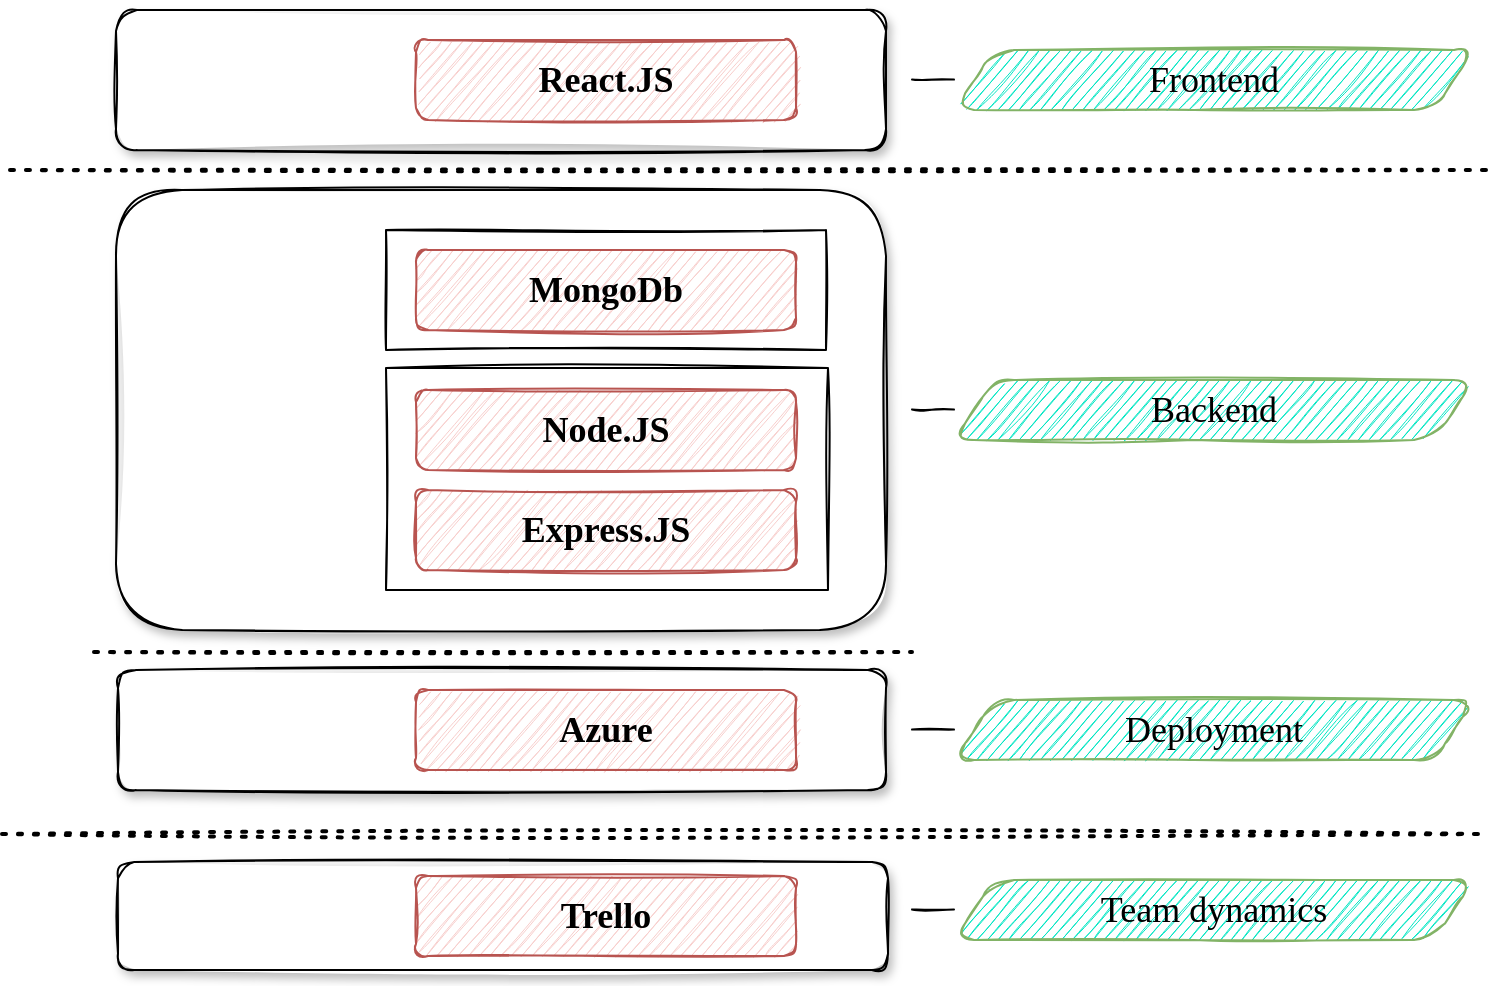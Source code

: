 <mxfile version="20.4.0" type="device" pages="3"><diagram id="9asnx8hWDnWMvOFy-ei0" name="Page-1"><mxGraphModel dx="1422" dy="768" grid="0" gridSize="10" guides="1" tooltips="1" connect="1" arrows="1" fold="1" page="1" pageScale="1" pageWidth="827" pageHeight="1169" math="0" shadow="0"><root><mxCell id="0"/><mxCell id="1" parent="0"/><mxCell id="j2uTAKdfjgqz9V_ZwmfB-5" value="" style="rounded=1;whiteSpace=wrap;html=1;fontSize=18;sketch=1;fontFamily=Garamond;glass=0;shadow=1;" vertex="1" parent="1"><mxGeometry x="101" y="516" width="385" height="220" as="geometry"/></mxCell><mxCell id="j2uTAKdfjgqz9V_ZwmfB-33" value="" style="rounded=0;whiteSpace=wrap;html=1;fontSize=18;sketch=1;fontFamily=Garamond;" vertex="1" parent="1"><mxGeometry x="236" y="605" width="221" height="111" as="geometry"/></mxCell><mxCell id="j2uTAKdfjgqz9V_ZwmfB-3" value="&lt;b&gt;&lt;font style=&quot;font-size: 18px;&quot;&gt;Node.JS&lt;/font&gt;&lt;/b&gt;" style="rounded=1;whiteSpace=wrap;html=1;sketch=1;fillColor=#f8cecc;strokeColor=#b85450;fontFamily=Garamond;" vertex="1" parent="1"><mxGeometry x="251" y="616" width="190" height="40" as="geometry"/></mxCell><mxCell id="j2uTAKdfjgqz9V_ZwmfB-4" value="&lt;b&gt;&lt;font style=&quot;font-size: 18px;&quot;&gt;Express.JS&lt;/font&gt;&lt;/b&gt;" style="rounded=1;whiteSpace=wrap;html=1;sketch=1;fillColor=#f8cecc;strokeColor=#b85450;fontFamily=Garamond;" vertex="1" parent="1"><mxGeometry x="251" y="666" width="190" height="40" as="geometry"/></mxCell><mxCell id="j2uTAKdfjgqz9V_ZwmfB-6" value="" style="rounded=1;whiteSpace=wrap;html=1;fontSize=18;sketch=1;fontFamily=Garamond;shadow=1;" vertex="1" parent="1"><mxGeometry x="101" y="426" width="385" height="70" as="geometry"/></mxCell><mxCell id="j2uTAKdfjgqz9V_ZwmfB-1" value="&lt;b&gt;&lt;font style=&quot;font-size: 18px;&quot;&gt;React.JS&lt;/font&gt;&lt;/b&gt;" style="rounded=1;whiteSpace=wrap;html=1;sketch=1;fillColor=#f8cecc;strokeColor=#b85450;fontFamily=Garamond;" vertex="1" parent="1"><mxGeometry x="251" y="441" width="190" height="40" as="geometry"/></mxCell><mxCell id="j2uTAKdfjgqz9V_ZwmfB-7" value="" style="endArrow=none;html=1;rounded=0;fontSize=18;sketch=1;fontFamily=Garamond;" edge="1" parent="1"><mxGeometry width="50" height="50" relative="1" as="geometry"><mxPoint x="499" y="625.8" as="sourcePoint"/><mxPoint x="520" y="625.8" as="targetPoint"/></mxGeometry></mxCell><mxCell id="j2uTAKdfjgqz9V_ZwmfB-8" value="Backend" style="shape=parallelogram;perimeter=parallelogramPerimeter;whiteSpace=wrap;html=1;fixedSize=1;fontSize=18;sketch=1;fillColor=#00E6C3;strokeColor=#82b366;fontFamily=Garamond;rounded=1;" vertex="1" parent="1"><mxGeometry x="520" y="611" width="260" height="30" as="geometry"/></mxCell><mxCell id="j2uTAKdfjgqz9V_ZwmfB-9" value="Frontend" style="shape=parallelogram;perimeter=parallelogramPerimeter;whiteSpace=wrap;html=1;fixedSize=1;fontSize=18;sketch=1;fillColor=#00E6C3;strokeColor=#82b366;fontFamily=Garamond;rounded=1;" vertex="1" parent="1"><mxGeometry x="520" y="446" width="260" height="30" as="geometry"/></mxCell><mxCell id="j2uTAKdfjgqz9V_ZwmfB-11" value="" style="endArrow=none;html=1;rounded=0;fontSize=18;sketch=1;fontFamily=Garamond;" edge="1" parent="1"><mxGeometry width="50" height="50" relative="1" as="geometry"><mxPoint x="499" y="460.8" as="sourcePoint"/><mxPoint x="520" y="460.8" as="targetPoint"/></mxGeometry></mxCell><mxCell id="j2uTAKdfjgqz9V_ZwmfB-12" value="" style="rounded=1;whiteSpace=wrap;html=1;fontSize=18;sketch=1;fontFamily=Garamond;shadow=1;" vertex="1" parent="1"><mxGeometry x="102" y="756" width="384" height="60" as="geometry"/></mxCell><mxCell id="j2uTAKdfjgqz9V_ZwmfB-13" value="" style="rounded=0;whiteSpace=wrap;html=1;fontSize=18;sketch=1;fontFamily=Garamond;" vertex="1" parent="1"><mxGeometry x="236" y="536" width="220" height="60" as="geometry"/></mxCell><mxCell id="j2uTAKdfjgqz9V_ZwmfB-2" value="&lt;b&gt;&lt;font style=&quot;font-size: 18px;&quot;&gt;MongoDb&lt;/font&gt;&lt;/b&gt;" style="rounded=1;whiteSpace=wrap;html=1;sketch=1;fillColor=#f8cecc;strokeColor=#b85450;fontFamily=Garamond;" vertex="1" parent="1"><mxGeometry x="251" y="546" width="190" height="40" as="geometry"/></mxCell><mxCell id="j2uTAKdfjgqz9V_ZwmfB-15" value="&lt;b&gt;&lt;font style=&quot;font-size: 18px;&quot;&gt;Azure&lt;/font&gt;&lt;/b&gt;" style="rounded=1;whiteSpace=wrap;html=1;sketch=1;fillColor=#f8cecc;strokeColor=#b85450;fontFamily=Garamond;" vertex="1" parent="1"><mxGeometry x="251" y="766" width="190" height="40" as="geometry"/></mxCell><mxCell id="j2uTAKdfjgqz9V_ZwmfB-16" value="" style="endArrow=none;html=1;rounded=0;fontSize=18;sketch=1;fontFamily=Garamond;" edge="1" parent="1"><mxGeometry width="50" height="50" relative="1" as="geometry"><mxPoint x="499" y="785.8" as="sourcePoint"/><mxPoint x="520" y="785.8" as="targetPoint"/></mxGeometry></mxCell><mxCell id="j2uTAKdfjgqz9V_ZwmfB-17" value="Deployment" style="shape=parallelogram;perimeter=parallelogramPerimeter;whiteSpace=wrap;html=1;fixedSize=1;fontSize=18;sketch=1;fillColor=#00E6C3;strokeColor=#82b366;fontFamily=Garamond;rounded=1;" vertex="1" parent="1"><mxGeometry x="520" y="771" width="260" height="30" as="geometry"/></mxCell><mxCell id="j2uTAKdfjgqz9V_ZwmfB-18" value="" style="endArrow=none;dashed=1;html=1;dashPattern=1 3;strokeWidth=2;rounded=0;fontSize=18;sketch=1;fontFamily=Garamond;" edge="1" parent="1"><mxGeometry width="50" height="50" relative="1" as="geometry"><mxPoint x="48" y="506" as="sourcePoint"/><mxPoint x="786" y="506" as="targetPoint"/></mxGeometry></mxCell><mxCell id="j2uTAKdfjgqz9V_ZwmfB-19" value="" style="shape=image;verticalLabelPosition=bottom;labelBackgroundColor=default;verticalAlign=top;aspect=fixed;imageAspect=0;image=https://www.bairesdev.com/wp-content/uploads/2021/07/Expressjs.svg;sketch=1;fontFamily=Garamond;" vertex="1" parent="1"><mxGeometry x="133.85" y="634" width="79.51" height="50" as="geometry"/></mxCell><mxCell id="j2uTAKdfjgqz9V_ZwmfB-20" value="" style="shape=image;verticalLabelPosition=bottom;labelBackgroundColor=default;verticalAlign=top;aspect=fixed;imageAspect=0;image=https://upload.wikimedia.org/wikipedia/commons/thumb/9/93/MongoDB_Logo.svg/2560px-MongoDB_Logo.svg.png;sketch=1;fontFamily=Garamond;" vertex="1" parent="1"><mxGeometry x="120" y="551.57" width="107.2" height="28.86" as="geometry"/></mxCell><mxCell id="j2uTAKdfjgqz9V_ZwmfB-21" value="" style="rounded=1;whiteSpace=wrap;html=1;fontSize=18;sketch=1;fontFamily=Garamond;shadow=1;" vertex="1" parent="1"><mxGeometry x="102" y="852" width="385" height="54" as="geometry"/></mxCell><mxCell id="j2uTAKdfjgqz9V_ZwmfB-25" value="" style="shape=image;verticalLabelPosition=bottom;labelBackgroundColor=default;verticalAlign=top;aspect=fixed;imageAspect=0;image=https://assets.website-files.com/60d251a34163cf29e1220806/610ccf8b080e59622903db0e_react_logo.png;sketch=1;fontFamily=Garamond;" vertex="1" parent="1"><mxGeometry x="144.1" y="431.5" width="59" height="59" as="geometry"/></mxCell><mxCell id="j2uTAKdfjgqz9V_ZwmfB-27" value="" style="shape=image;verticalLabelPosition=bottom;labelBackgroundColor=default;verticalAlign=top;aspect=fixed;imageAspect=0;image=https://swimburger.net/media/ppnn3pcl/azure.png;sketch=1;fontFamily=Garamond;" vertex="1" parent="1"><mxGeometry x="150.57" y="762.97" width="46.07" height="46.07" as="geometry"/></mxCell><mxCell id="j2uTAKdfjgqz9V_ZwmfB-28" value="" style="endArrow=none;dashed=1;html=1;dashPattern=1 3;strokeWidth=2;rounded=0;fontSize=18;sketch=1;fontFamily=Garamond;" edge="1" parent="1"><mxGeometry width="50" height="50" relative="1" as="geometry"><mxPoint x="44" y="838" as="sourcePoint"/><mxPoint x="782" y="838" as="targetPoint"/></mxGeometry></mxCell><mxCell id="j2uTAKdfjgqz9V_ZwmfB-29" value="&lt;b&gt;&lt;font style=&quot;font-size: 18px;&quot;&gt;Trello&lt;/font&gt;&lt;/b&gt;" style="rounded=1;whiteSpace=wrap;html=1;sketch=1;fillColor=#f8cecc;strokeColor=#b85450;fontFamily=Garamond;" vertex="1" parent="1"><mxGeometry x="251" y="859" width="190" height="40" as="geometry"/></mxCell><mxCell id="j2uTAKdfjgqz9V_ZwmfB-30" value="" style="endArrow=none;html=1;rounded=0;fontSize=18;sketch=1;fontFamily=Garamond;" edge="1" parent="1"><mxGeometry width="50" height="50" relative="1" as="geometry"><mxPoint x="499" y="875.8" as="sourcePoint"/><mxPoint x="520.0" y="875.8" as="targetPoint"/></mxGeometry></mxCell><mxCell id="j2uTAKdfjgqz9V_ZwmfB-31" value="Team dynamics" style="shape=parallelogram;perimeter=parallelogramPerimeter;whiteSpace=wrap;html=1;fixedSize=1;fontSize=18;sketch=1;fillColor=#00E6C3;strokeColor=#82b366;fontFamily=Garamond;rounded=1;" vertex="1" parent="1"><mxGeometry x="520" y="861" width="260" height="30" as="geometry"/></mxCell><mxCell id="j2uTAKdfjgqz9V_ZwmfB-32" value="" style="shape=image;verticalLabelPosition=bottom;labelBackgroundColor=default;verticalAlign=top;aspect=fixed;imageAspect=0;image=https://images.g2crowd.com/uploads/product/image/large_detail/large_detail_b748e1a9feac220d506734f2a6a69a51/trello.png;sketch=1;fontFamily=Garamond;" vertex="1" parent="1"><mxGeometry x="149.6" y="852" width="48" height="48" as="geometry"/></mxCell><mxCell id="aJ0O2X55mIKO96WS-Qau-1" value="" style="endArrow=none;dashed=1;html=1;dashPattern=1 3;strokeWidth=2;rounded=0;fontSize=18;sketch=1;fontFamily=Garamond;" edge="1" parent="1"><mxGeometry width="50" height="50" relative="1" as="geometry"><mxPoint x="90" y="747" as="sourcePoint"/><mxPoint x="499" y="747" as="targetPoint"/></mxGeometry></mxCell></root></mxGraphModel></diagram><diagram id="EMot8IaakmlNgkNY0k0t" name="Page-2"><mxGraphModel dx="1178" dy="637" grid="0" gridSize="10" guides="1" tooltips="1" connect="1" arrows="1" fold="1" page="1" pageScale="1" pageWidth="827" pageHeight="1169" math="0" shadow="0"><root><mxCell id="0"/><mxCell id="1" parent="0"/><mxCell id="2jVtrR-voaukKNCwFpKV-1" value="App" style="rounded=1;whiteSpace=wrap;html=1;fontSize=18;sketch=1;fillColor=#cdeb8b;strokeColor=#36393d;fontFamily=Garamond;" vertex="1" parent="1"><mxGeometry x="315" y="98" width="88" height="34" as="geometry"/></mxCell><mxCell id="2jVtrR-voaukKNCwFpKV-37" value="UserServices" style="swimlane;fontStyle=0;childLayout=stackLayout;horizontal=1;startSize=30;horizontalStack=0;resizeParent=1;resizeParentMax=0;resizeLast=0;collapsible=1;marginBottom=0;fontSize=12;rounded=1;sketch=1;fillColor=#cdeb8b;strokeColor=#36393d;fontFamily=Garamond;" vertex="1" parent="1"><mxGeometry x="295" y="478" width="264" height="73" as="geometry"><mxRectangle x="163" y="472" width="116" height="30" as="alternateBounds"/></mxGeometry></mxCell><mxCell id="2jVtrR-voaukKNCwFpKV-38" value="+ registerUser({email, name, password})" style="text;strokeColor=#36393d;fillColor=#cdeb8b;align=left;verticalAlign=middle;spacingLeft=4;spacingRight=4;overflow=hidden;points=[[0,0.5],[1,0.5]];portConstraint=eastwest;rotatable=0;fontSize=11;fontStyle=3;rounded=1;sketch=1;fontFamily=Garamond;" vertex="1" parent="2jVtrR-voaukKNCwFpKV-37"><mxGeometry y="30" width="264" height="23" as="geometry"/></mxCell><mxCell id="2jVtrR-voaukKNCwFpKV-39" value="+ LoginUser({email, password})" style="text;strokeColor=#36393d;fillColor=#cdeb8b;align=left;verticalAlign=middle;spacingLeft=4;spacingRight=4;overflow=hidden;points=[[0,0.5],[1,0.5]];portConstraint=eastwest;rotatable=0;fontSize=11;fontStyle=3;rounded=1;sketch=1;fontFamily=Garamond;" vertex="1" parent="2jVtrR-voaukKNCwFpKV-37"><mxGeometry y="53" width="264" height="20" as="geometry"/></mxCell><mxCell id="2jVtrR-voaukKNCwFpKV-45" value="ProductServices" style="swimlane;fontStyle=0;childLayout=stackLayout;horizontal=1;startSize=30;horizontalStack=0;resizeParent=1;resizeParentMax=0;resizeLast=0;collapsible=1;marginBottom=0;fontSize=12;rounded=1;sketch=1;fillColor=#cdeb8b;strokeColor=#36393d;fontFamily=Garamond;" vertex="1" parent="1"><mxGeometry x="578" y="478" width="224" height="88" as="geometry"><mxRectangle x="555" y="470" width="116" height="30" as="alternateBounds"/></mxGeometry></mxCell><mxCell id="2jVtrR-voaukKNCwFpKV-46" value="+ getAllProducts()" style="text;strokeColor=#36393d;fillColor=#cdeb8b;align=left;verticalAlign=middle;spacingLeft=4;spacingRight=4;overflow=hidden;points=[[0,0.5],[1,0.5]];portConstraint=eastwest;rotatable=0;fontSize=11;fontStyle=3;rounded=1;sketch=1;fontFamily=Garamond;" vertex="1" parent="2jVtrR-voaukKNCwFpKV-45"><mxGeometry y="30" width="224" height="20" as="geometry"/></mxCell><mxCell id="2jVtrR-voaukKNCwFpKV-47" value="+ getProductByNameAndID({name, id})" style="text;strokeColor=#36393d;fillColor=#cdeb8b;align=left;verticalAlign=middle;spacingLeft=4;spacingRight=4;overflow=hidden;points=[[0,0.5],[1,0.5]];portConstraint=eastwest;rotatable=0;fontSize=11;fontStyle=3;rounded=1;sketch=1;fontFamily=Garamond;" vertex="1" parent="2jVtrR-voaukKNCwFpKV-45"><mxGeometry y="50" width="224" height="18" as="geometry"/></mxCell><mxCell id="2jVtrR-voaukKNCwFpKV-48" value="+ filter(term)" style="text;strokeColor=#36393d;fillColor=#cdeb8b;align=left;verticalAlign=middle;spacingLeft=4;spacingRight=4;overflow=hidden;points=[[0,0.5],[1,0.5]];portConstraint=eastwest;rotatable=0;fontSize=11;fontStyle=3;rounded=1;sketch=1;fontFamily=Garamond;" vertex="1" parent="2jVtrR-voaukKNCwFpKV-45"><mxGeometry y="68" width="224" height="20" as="geometry"/></mxCell><mxCell id="2jVtrR-voaukKNCwFpKV-49" value="'/api/users'" style="text;html=1;align=center;verticalAlign=middle;resizable=0;points=[];autosize=1;strokeColor=#36393d;fillColor=#cdeb8b;fontSize=11;rounded=1;sketch=1;fontFamily=Garamond;" vertex="1" parent="1"><mxGeometry x="393.5" y="199" width="67" height="25" as="geometry"/></mxCell><mxCell id="2jVtrR-voaukKNCwFpKV-50" value="" style="endArrow=none;dashed=1;html=1;dashPattern=1 3;strokeWidth=2;rounded=1;fontSize=13;entryX=0.455;entryY=0.987;entryDx=0;entryDy=0;entryPerimeter=0;exitX=0.54;exitY=-0.079;exitDx=0;exitDy=0;sketch=1;strokeColor=#36393d;fontColor=#095C86;fillColor=#cdeb8b;fontFamily=Garamond;exitPerimeter=0;" edge="1" parent="1" source="zywPocBmD-zS6pAXhyli-4" target="2jVtrR-voaukKNCwFpKV-1"><mxGeometry width="50" height="50" relative="1" as="geometry"><mxPoint x="355" y="225" as="sourcePoint"/><mxPoint x="374" y="147" as="targetPoint"/></mxGeometry></mxCell><mxCell id="2jVtrR-voaukKNCwFpKV-51" value="" style="endArrow=none;dashed=1;html=1;dashPattern=1 3;strokeWidth=2;rounded=1;fontSize=13;entryX=0.75;entryY=1;entryDx=0;entryDy=0;exitX=0.5;exitY=0;exitDx=0;exitDy=0;sketch=1;strokeColor=#36393d;fontColor=#095C86;fillColor=#cdeb8b;fontFamily=Garamond;" edge="1" parent="1" source="zywPocBmD-zS6pAXhyli-5" target="2jVtrR-voaukKNCwFpKV-1"><mxGeometry width="50" height="50" relative="1" as="geometry"><mxPoint x="558.0" y="225" as="sourcePoint"/><mxPoint x="424.04" y="119.998" as="targetPoint"/><Array as="points"><mxPoint x="558" y="174"/><mxPoint x="381" y="174"/></Array></mxGeometry></mxCell><mxCell id="2jVtrR-voaukKNCwFpKV-52" value="'/api/products'" style="text;html=1;align=center;verticalAlign=middle;resizable=0;points=[];autosize=1;strokeColor=#36393d;fillColor=#cdeb8b;fontSize=11;rounded=1;sketch=1;fontFamily=Garamond;" vertex="1" parent="1"><mxGeometry x="587" y="197" width="83" height="25" as="geometry"/></mxCell><mxCell id="2jVtrR-voaukKNCwFpKV-53" value="" style="endArrow=none;dashed=1;html=1;dashPattern=1 3;strokeWidth=2;rounded=1;fontSize=13;exitX=0.25;exitY=1;exitDx=0;exitDy=0;entryX=0.5;entryY=0;entryDx=0;entryDy=0;sketch=1;strokeColor=#36393d;fontColor=#095C86;fillColor=#cdeb8b;fontFamily=Garamond;" edge="1" parent="1" source="zywPocBmD-zS6pAXhyli-4" target="zywPocBmD-zS6pAXhyli-6"><mxGeometry width="50" height="50" relative="1" as="geometry"><mxPoint x="326" y="255" as="sourcePoint"/><mxPoint x="135" y="312" as="targetPoint"/></mxGeometry></mxCell><mxCell id="2jVtrR-voaukKNCwFpKV-54" value="'/api/users/cart'" style="text;html=1;align=center;verticalAlign=middle;resizable=0;points=[];autosize=1;strokeColor=#36393d;fillColor=#cdeb8b;fontSize=11;rounded=1;sketch=1;fontFamily=Garamond;" vertex="1" parent="1"><mxGeometry x="212" y="318.5" width="89" height="25" as="geometry"/></mxCell><mxCell id="2jVtrR-voaukKNCwFpKV-55" value="" style="endArrow=none;dashed=1;html=1;dashPattern=1 3;strokeWidth=2;rounded=1;fontSize=13;exitX=0.523;exitY=0.024;exitDx=0;exitDy=0;entryX=0.48;entryY=1.108;entryDx=0;entryDy=0;sketch=1;strokeColor=#36393d;fontColor=#095C86;fillColor=#cdeb8b;fontFamily=Garamond;exitPerimeter=0;entryPerimeter=0;" edge="1" parent="1" source="zywPocBmD-zS6pAXhyli-1" target="zywPocBmD-zS6pAXhyli-6"><mxGeometry width="50" height="50" relative="1" as="geometry"><mxPoint x="135" y="384" as="sourcePoint"/><mxPoint x="135" y="342" as="targetPoint"/></mxGeometry></mxCell><mxCell id="2jVtrR-voaukKNCwFpKV-56" value="" style="endArrow=none;dashed=1;html=1;dashPattern=1 3;strokeWidth=2;rounded=1;fontSize=13;entryX=0.5;entryY=1;entryDx=0;entryDy=0;exitX=0.5;exitY=0;exitDx=0;exitDy=0;sketch=1;strokeColor=#36393d;fontColor=#095C86;fillColor=#cdeb8b;fontFamily=Garamond;" edge="1" parent="1" source="zywPocBmD-zS6pAXhyli-2" target="zywPocBmD-zS6pAXhyli-4"><mxGeometry width="50" height="50" relative="1" as="geometry"><mxPoint x="353.0" y="384" as="sourcePoint"/><mxPoint x="355" y="255" as="targetPoint"/></mxGeometry></mxCell><mxCell id="2jVtrR-voaukKNCwFpKV-57" value="" style="endArrow=none;dashed=1;html=1;dashPattern=1 3;strokeWidth=2;rounded=1;fontSize=13;entryX=0.5;entryY=0;entryDx=0;entryDy=0;exitX=0.5;exitY=1;exitDx=0;exitDy=0;sketch=1;strokeColor=#36393d;fontColor=#095C86;fillColor=#cdeb8b;fontFamily=Garamond;" edge="1" parent="1" source="zywPocBmD-zS6pAXhyli-5" target="zywPocBmD-zS6pAXhyli-3"><mxGeometry width="50" height="50" relative="1" as="geometry"><mxPoint x="558.0" y="255" as="sourcePoint"/><mxPoint x="687" y="384" as="targetPoint"/><Array as="points"><mxPoint x="560" y="339"/><mxPoint x="690" y="339"/></Array></mxGeometry></mxCell><mxCell id="2jVtrR-voaukKNCwFpKV-60" value="CartServices" style="swimlane;fontStyle=0;childLayout=stackLayout;horizontal=1;startSize=30;horizontalStack=0;resizeParent=1;resizeParentMax=0;resizeLast=0;collapsible=1;marginBottom=0;fontSize=12;rounded=1;sketch=1;fillColor=#cdeb8b;strokeColor=#36393d;fontFamily=Garamond;" vertex="1" parent="1"><mxGeometry x="13" y="475" width="264" height="115" as="geometry"><mxRectangle x="163" y="472" width="116" height="30" as="alternateBounds"/></mxGeometry></mxCell><mxCell id="2jVtrR-voaukKNCwFpKV-61" value="+ getUsersCart(email)" style="text;strokeColor=#36393d;fillColor=#cdeb8b;align=left;verticalAlign=middle;spacingLeft=4;spacingRight=4;overflow=hidden;points=[[0,0.5],[1,0.5]];portConstraint=eastwest;rotatable=0;fontSize=11;fontStyle=3;rounded=1;sketch=1;fontFamily=Garamond;" vertex="1" parent="2jVtrR-voaukKNCwFpKV-60"><mxGeometry y="30" width="264" height="22" as="geometry"/></mxCell><mxCell id="2jVtrR-voaukKNCwFpKV-62" value="+ addItemToCart({u_email, u_ID, p_ID, Q})" style="text;strokeColor=#36393d;fillColor=#cdeb8b;align=left;verticalAlign=middle;spacingLeft=4;spacingRight=4;overflow=hidden;points=[[0,0.5],[1,0.5]];portConstraint=eastwest;rotatable=0;fontSize=11;fontStyle=3;rounded=1;sketch=1;fontFamily=Garamond;" vertex="1" parent="2jVtrR-voaukKNCwFpKV-60"><mxGeometry y="52" width="264" height="20" as="geometry"/></mxCell><mxCell id="2jVtrR-voaukKNCwFpKV-63" value="+ removeItemFromCart({u_email, p_ID})" style="text;strokeColor=#36393d;fillColor=#cdeb8b;align=left;verticalAlign=middle;spacingLeft=4;spacingRight=4;overflow=hidden;points=[[0,0.5],[1,0.5]];portConstraint=eastwest;rotatable=0;fontSize=11;fontStyle=3;rounded=1;sketch=1;fontFamily=Garamond;" vertex="1" parent="2jVtrR-voaukKNCwFpKV-60"><mxGeometry y="72" width="264" height="21" as="geometry"/></mxCell><mxCell id="2jVtrR-voaukKNCwFpKV-64" value="+ clearCart(u_email)" style="text;strokeColor=#36393d;fillColor=#cdeb8b;align=left;verticalAlign=middle;spacingLeft=4;spacingRight=4;overflow=hidden;points=[[0,0.5],[1,0.5]];portConstraint=eastwest;rotatable=0;fontSize=11;fontStyle=3;rounded=1;sketch=1;fontFamily=Garamond;" vertex="1" parent="2jVtrR-voaukKNCwFpKV-60"><mxGeometry y="93" width="264" height="22" as="geometry"/></mxCell><mxCell id="2jVtrR-voaukKNCwFpKV-65" value="" style="endArrow=none;dashed=1;html=1;dashPattern=1 3;strokeWidth=2;rounded=1;fontSize=11;exitX=0.5;exitY=0;exitDx=0;exitDy=0;entryX=0.5;entryY=1;entryDx=0;entryDy=0;sketch=1;strokeColor=#36393d;fontColor=#095C86;fillColor=#cdeb8b;fontFamily=Garamond;" edge="1" parent="1" source="2jVtrR-voaukKNCwFpKV-37" target="zywPocBmD-zS6pAXhyli-2"><mxGeometry width="50" height="50" relative="1" as="geometry"><mxPoint x="507" y="402" as="sourcePoint"/><mxPoint x="353.0" y="414" as="targetPoint"/><Array as="points"><mxPoint x="427" y="450"/><mxPoint x="355" y="450"/></Array></mxGeometry></mxCell><mxCell id="2jVtrR-voaukKNCwFpKV-66" value="" style="endArrow=none;dashed=1;html=1;dashPattern=1 3;strokeWidth=2;rounded=1;fontSize=13;exitX=0.5;exitY=0;exitDx=0;exitDy=0;entryX=0.5;entryY=1;entryDx=0;entryDy=0;sketch=1;strokeColor=#36393d;fontColor=#095C86;fillColor=#cdeb8b;fontFamily=Garamond;" edge="1" parent="1" source="2jVtrR-voaukKNCwFpKV-45" target="zywPocBmD-zS6pAXhyli-3"><mxGeometry width="50" height="50" relative="1" as="geometry"><mxPoint x="551" y="446" as="sourcePoint"/><mxPoint x="687" y="414" as="targetPoint"/></mxGeometry></mxCell><mxCell id="2jVtrR-voaukKNCwFpKV-67" value="" style="endArrow=none;dashed=1;html=1;dashPattern=1 3;strokeWidth=2;rounded=1;fontSize=13;exitX=0.5;exitY=0;exitDx=0;exitDy=0;entryX=0.5;entryY=1;entryDx=0;entryDy=0;sketch=1;strokeColor=#36393d;fontColor=#095C86;fillColor=#cdeb8b;fontFamily=Garamond;" edge="1" parent="1" source="2jVtrR-voaukKNCwFpKV-60" target="zywPocBmD-zS6pAXhyli-1"><mxGeometry width="50" height="50" relative="1" as="geometry"><mxPoint x="214" y="449" as="sourcePoint"/><mxPoint x="135" y="414" as="targetPoint"/><Array as="points"><mxPoint x="145" y="459"/><mxPoint x="135" y="459"/></Array></mxGeometry></mxCell><mxCell id="zywPocBmD-zS6pAXhyli-1" value="&lt;span style=&quot;font-size: 12px;&quot;&gt;CartController&lt;/span&gt;" style="rounded=1;whiteSpace=wrap;html=1;shadow=1;glass=0;sketch=1;hachureGap=4;jiggle=2;strokeColor=#36393d;fontFamily=Garamond;fontSize=21;fillColor=#cdeb8b;" vertex="1" parent="1"><mxGeometry x="63" y="387" width="144" height="32" as="geometry"/></mxCell><mxCell id="zywPocBmD-zS6pAXhyli-2" value="&lt;span style=&quot;font-size: 12px;&quot;&gt;UserController&lt;/span&gt;" style="rounded=1;whiteSpace=wrap;html=1;shadow=1;glass=0;sketch=1;hachureGap=4;jiggle=2;strokeColor=#36393d;fontFamily=Garamond;fontSize=21;fillColor=#cdeb8b;" vertex="1" parent="1"><mxGeometry x="283" y="392" width="144" height="32" as="geometry"/></mxCell><mxCell id="zywPocBmD-zS6pAXhyli-3" value="&lt;span style=&quot;font-size: 12px;&quot;&gt;ProductController&lt;/span&gt;" style="rounded=1;whiteSpace=wrap;html=1;shadow=1;glass=0;sketch=1;hachureGap=4;jiggle=2;strokeColor=#36393d;fontFamily=Garamond;fontSize=21;fillColor=#cdeb8b;" vertex="1" parent="1"><mxGeometry x="618" y="381" width="144" height="32" as="geometry"/></mxCell><mxCell id="zywPocBmD-zS6pAXhyli-4" value="&lt;span style=&quot;font-size: 12px;&quot;&gt;UserRouter&lt;/span&gt;" style="rounded=1;whiteSpace=wrap;html=1;shadow=1;glass=0;sketch=1;hachureGap=4;jiggle=2;strokeColor=#36393d;fontFamily=Garamond;fontSize=21;fillColor=#cdeb8b;" vertex="1" parent="1"><mxGeometry x="276" y="224" width="144" height="32" as="geometry"/></mxCell><mxCell id="zywPocBmD-zS6pAXhyli-5" value="&lt;span style=&quot;font-size: 12px;&quot;&gt;ProductRouter&lt;/span&gt;" style="rounded=1;whiteSpace=wrap;html=1;shadow=1;glass=0;sketch=1;hachureGap=4;jiggle=2;strokeColor=#36393d;fontFamily=Garamond;fontSize=21;fillColor=#cdeb8b;" vertex="1" parent="1"><mxGeometry x="486" y="222" width="144" height="32" as="geometry"/></mxCell><mxCell id="zywPocBmD-zS6pAXhyli-6" value="&lt;span style=&quot;font-size: 12px;&quot;&gt;CartRouter&lt;/span&gt;" style="rounded=1;whiteSpace=wrap;html=1;shadow=1;glass=0;sketch=1;hachureGap=4;jiggle=2;strokeColor=#36393d;fontFamily=Garamond;fontSize=21;fillColor=#cdeb8b;" vertex="1" parent="1"><mxGeometry x="68" y="315" width="144" height="32" as="geometry"/></mxCell></root></mxGraphModel></diagram><diagram id="i5IVh4piUU7W-hPKHFxQ" name="Page-3"><mxGraphModel dx="1718" dy="928" grid="0" gridSize="10" guides="1" tooltips="1" connect="1" arrows="1" fold="1" page="1" pageScale="1" pageWidth="827" pageHeight="1169" math="0" shadow="0"><root><mxCell id="0"/><mxCell id="1" parent="0"/><mxCell id="b7ruJJ5_0M3bwFGDpkxA-1" value="User" style="swimlane;fontStyle=1;align=center;verticalAlign=top;childLayout=stackLayout;horizontal=1;startSize=26;horizontalStack=0;resizeParent=1;resizeParentMax=0;resizeLast=0;collapsible=1;marginBottom=0;sketch=1;hachureGap=4;jiggle=2;strokeColor=#36393d;fontFamily=Garamond;fontSize=20;fillColor=#cdeb8b;rounded=1;" vertex="1" parent="1"><mxGeometry x="42" y="275" width="291" height="210" as="geometry"/></mxCell><mxCell id="b7ruJJ5_0M3bwFGDpkxA-2" value="+ name: String" style="text;strokeColor=#36393d;fillColor=#cdeb8b;align=left;verticalAlign=top;spacingLeft=4;spacingRight=4;overflow=hidden;rotatable=0;points=[[0,0.5],[1,0.5]];portConstraint=eastwest;sketch=1;hachureGap=4;jiggle=2;fontFamily=Garamond;fontSize=20;" vertex="1" parent="b7ruJJ5_0M3bwFGDpkxA-1"><mxGeometry y="26" width="291" height="34" as="geometry"/></mxCell><mxCell id="b7ruJJ5_0M3bwFGDpkxA-7" value="+ email: String &lt;unique&gt;" style="text;strokeColor=#36393d;fillColor=#cdeb8b;align=left;verticalAlign=top;spacingLeft=4;spacingRight=4;overflow=hidden;rotatable=0;points=[[0,0.5],[1,0.5]];portConstraint=eastwest;sketch=1;hachureGap=4;jiggle=2;fontFamily=Garamond;fontSize=20;" vertex="1" parent="b7ruJJ5_0M3bwFGDpkxA-1"><mxGeometry y="60" width="291" height="34" as="geometry"/></mxCell><mxCell id="b7ruJJ5_0M3bwFGDpkxA-8" value="+ password: String" style="text;strokeColor=#36393d;fillColor=#cdeb8b;align=left;verticalAlign=top;spacingLeft=4;spacingRight=4;overflow=hidden;rotatable=0;points=[[0,0.5],[1,0.5]];portConstraint=eastwest;sketch=1;hachureGap=4;jiggle=2;fontFamily=Garamond;fontSize=20;" vertex="1" parent="b7ruJJ5_0M3bwFGDpkxA-1"><mxGeometry y="94" width="291" height="34" as="geometry"/></mxCell><mxCell id="b7ruJJ5_0M3bwFGDpkxA-3" value="" style="line;strokeWidth=1;fillColor=#cdeb8b;align=left;verticalAlign=middle;spacingTop=-1;spacingLeft=3;spacingRight=3;rotatable=0;labelPosition=right;points=[];portConstraint=eastwest;strokeColor=#36393d;sketch=1;hachureGap=4;jiggle=2;fontFamily=Garamond;fontSize=20;" vertex="1" parent="b7ruJJ5_0M3bwFGDpkxA-1"><mxGeometry y="128" width="291" height="8" as="geometry"/></mxCell><mxCell id="b7ruJJ5_0M3bwFGDpkxA-4" value="+ generateHash(password)" style="text;strokeColor=#36393d;fillColor=#cdeb8b;align=left;verticalAlign=top;spacingLeft=4;spacingRight=4;overflow=hidden;rotatable=0;points=[[0,0.5],[1,0.5]];portConstraint=eastwest;sketch=1;hachureGap=4;jiggle=2;fontFamily=Garamond;fontSize=20;fontStyle=1" vertex="1" parent="b7ruJJ5_0M3bwFGDpkxA-1"><mxGeometry y="136" width="291" height="37" as="geometry"/></mxCell><mxCell id="dd7a-s1pSbOxXtnKQR70-1" value="+ validatePassword(password)" style="text;strokeColor=#36393d;fillColor=#cdeb8b;align=left;verticalAlign=top;spacingLeft=4;spacingRight=4;overflow=hidden;rotatable=0;points=[[0,0.5],[1,0.5]];portConstraint=eastwest;sketch=1;hachureGap=4;jiggle=2;fontFamily=Garamond;fontSize=20;fontStyle=1" vertex="1" parent="b7ruJJ5_0M3bwFGDpkxA-1"><mxGeometry y="173" width="291" height="37" as="geometry"/></mxCell><mxCell id="dd7a-s1pSbOxXtnKQR70-2" value="Product" style="swimlane;fontStyle=1;align=center;verticalAlign=top;childLayout=stackLayout;horizontal=1;startSize=26;horizontalStack=0;resizeParent=1;resizeParentMax=0;resizeLast=0;collapsible=1;marginBottom=0;sketch=1;hachureGap=4;jiggle=2;strokeColor=#36393d;fontFamily=Garamond;fontSize=20;fillColor=#cdeb8b;rounded=1;" vertex="1" parent="1"><mxGeometry x="375" y="278" width="291" height="170" as="geometry"/></mxCell><mxCell id="dd7a-s1pSbOxXtnKQR70-3" value="+ name: String" style="text;strokeColor=#36393d;fillColor=#cdeb8b;align=left;verticalAlign=top;spacingLeft=4;spacingRight=4;overflow=hidden;rotatable=0;points=[[0,0.5],[1,0.5]];portConstraint=eastwest;sketch=1;hachureGap=4;jiggle=2;fontFamily=Garamond;fontSize=20;" vertex="1" parent="dd7a-s1pSbOxXtnKQR70-2"><mxGeometry y="26" width="291" height="34" as="geometry"/></mxCell><mxCell id="dd7a-s1pSbOxXtnKQR70-4" value="+ section: String" style="text;strokeColor=#36393d;fillColor=#cdeb8b;align=left;verticalAlign=top;spacingLeft=4;spacingRight=4;overflow=hidden;rotatable=0;points=[[0,0.5],[1,0.5]];portConstraint=eastwest;sketch=1;hachureGap=4;jiggle=2;fontFamily=Garamond;fontSize=20;" vertex="1" parent="dd7a-s1pSbOxXtnKQR70-2"><mxGeometry y="60" width="291" height="34" as="geometry"/></mxCell><mxCell id="dd7a-s1pSbOxXtnKQR70-9" value="+ img: String" style="text;strokeColor=#36393d;fillColor=#cdeb8b;align=left;verticalAlign=top;spacingLeft=4;spacingRight=4;overflow=hidden;rotatable=0;points=[[0,0.5],[1,0.5]];portConstraint=eastwest;sketch=1;hachureGap=4;jiggle=2;fontFamily=Garamond;fontSize=20;" vertex="1" parent="dd7a-s1pSbOxXtnKQR70-2"><mxGeometry y="94" width="291" height="34" as="geometry"/></mxCell><mxCell id="dd7a-s1pSbOxXtnKQR70-5" value="+ price: Number" style="text;strokeColor=#36393d;fillColor=#cdeb8b;align=left;verticalAlign=top;spacingLeft=4;spacingRight=4;overflow=hidden;rotatable=0;points=[[0,0.5],[1,0.5]];portConstraint=eastwest;sketch=1;hachureGap=4;jiggle=2;fontFamily=Garamond;fontSize=20;" vertex="1" parent="dd7a-s1pSbOxXtnKQR70-2"><mxGeometry y="128" width="291" height="34" as="geometry"/></mxCell><mxCell id="dd7a-s1pSbOxXtnKQR70-6" value="" style="line;strokeWidth=1;fillColor=#cdeb8b;align=left;verticalAlign=middle;spacingTop=-1;spacingLeft=3;spacingRight=3;rotatable=0;labelPosition=right;points=[];portConstraint=eastwest;strokeColor=#36393d;sketch=1;hachureGap=4;jiggle=2;fontFamily=Garamond;fontSize=20;" vertex="1" parent="dd7a-s1pSbOxXtnKQR70-2"><mxGeometry y="162" width="291" height="8" as="geometry"/></mxCell><mxCell id="dd7a-s1pSbOxXtnKQR70-10" value="Cart" style="swimlane;fontStyle=1;align=center;verticalAlign=top;childLayout=stackLayout;horizontal=1;startSize=26;horizontalStack=0;resizeParent=1;resizeParentMax=0;resizeLast=0;collapsible=1;marginBottom=0;sketch=1;hachureGap=4;jiggle=2;strokeColor=#36393d;fontFamily=Garamond;fontSize=21;fillColor=#cdeb8b;rounded=1;" vertex="1" parent="1"><mxGeometry x="682" y="280" width="291" height="170" as="geometry"/></mxCell><mxCell id="dd7a-s1pSbOxXtnKQR70-11" value="+ u_email: String" style="text;strokeColor=#36393d;fillColor=#cdeb8b;align=left;verticalAlign=top;spacingLeft=4;spacingRight=4;overflow=hidden;rotatable=0;points=[[0,0.5],[1,0.5]];portConstraint=eastwest;sketch=1;hachureGap=4;jiggle=2;fontFamily=Garamond;fontSize=20;" vertex="1" parent="dd7a-s1pSbOxXtnKQR70-10"><mxGeometry y="26" width="291" height="34" as="geometry"/></mxCell><mxCell id="dd7a-s1pSbOxXtnKQR70-12" value="+ p_ID: String" style="text;strokeColor=#36393d;fillColor=#cdeb8b;align=left;verticalAlign=top;spacingLeft=4;spacingRight=4;overflow=hidden;rotatable=0;points=[[0,0.5],[1,0.5]];portConstraint=eastwest;sketch=1;hachureGap=4;jiggle=2;fontFamily=Garamond;fontSize=20;" vertex="1" parent="dd7a-s1pSbOxXtnKQR70-10"><mxGeometry y="60" width="291" height="34" as="geometry"/></mxCell><mxCell id="dd7a-s1pSbOxXtnKQR70-13" value="+ u_ID: String" style="text;strokeColor=#36393d;fillColor=#cdeb8b;align=left;verticalAlign=top;spacingLeft=4;spacingRight=4;overflow=hidden;rotatable=0;points=[[0,0.5],[1,0.5]];portConstraint=eastwest;sketch=1;hachureGap=4;jiggle=2;fontFamily=Garamond;fontSize=20;" vertex="1" parent="dd7a-s1pSbOxXtnKQR70-10"><mxGeometry y="94" width="291" height="34" as="geometry"/></mxCell><mxCell id="dd7a-s1pSbOxXtnKQR70-14" value="+ Q: Number" style="text;strokeColor=#36393d;fillColor=#cdeb8b;align=left;verticalAlign=top;spacingLeft=4;spacingRight=4;overflow=hidden;rotatable=0;points=[[0,0.5],[1,0.5]];portConstraint=eastwest;sketch=1;hachureGap=4;jiggle=2;fontFamily=Garamond;fontSize=20;" vertex="1" parent="dd7a-s1pSbOxXtnKQR70-10"><mxGeometry y="128" width="291" height="34" as="geometry"/></mxCell><mxCell id="dd7a-s1pSbOxXtnKQR70-15" value="" style="line;strokeWidth=1;fillColor=#cdeb8b;align=left;verticalAlign=middle;spacingTop=-1;spacingLeft=3;spacingRight=3;rotatable=0;labelPosition=right;points=[];portConstraint=eastwest;strokeColor=#36393d;sketch=1;hachureGap=4;jiggle=2;fontFamily=Garamond;fontSize=20;" vertex="1" parent="dd7a-s1pSbOxXtnKQR70-10"><mxGeometry y="162" width="291" height="8" as="geometry"/></mxCell></root></mxGraphModel></diagram></mxfile>